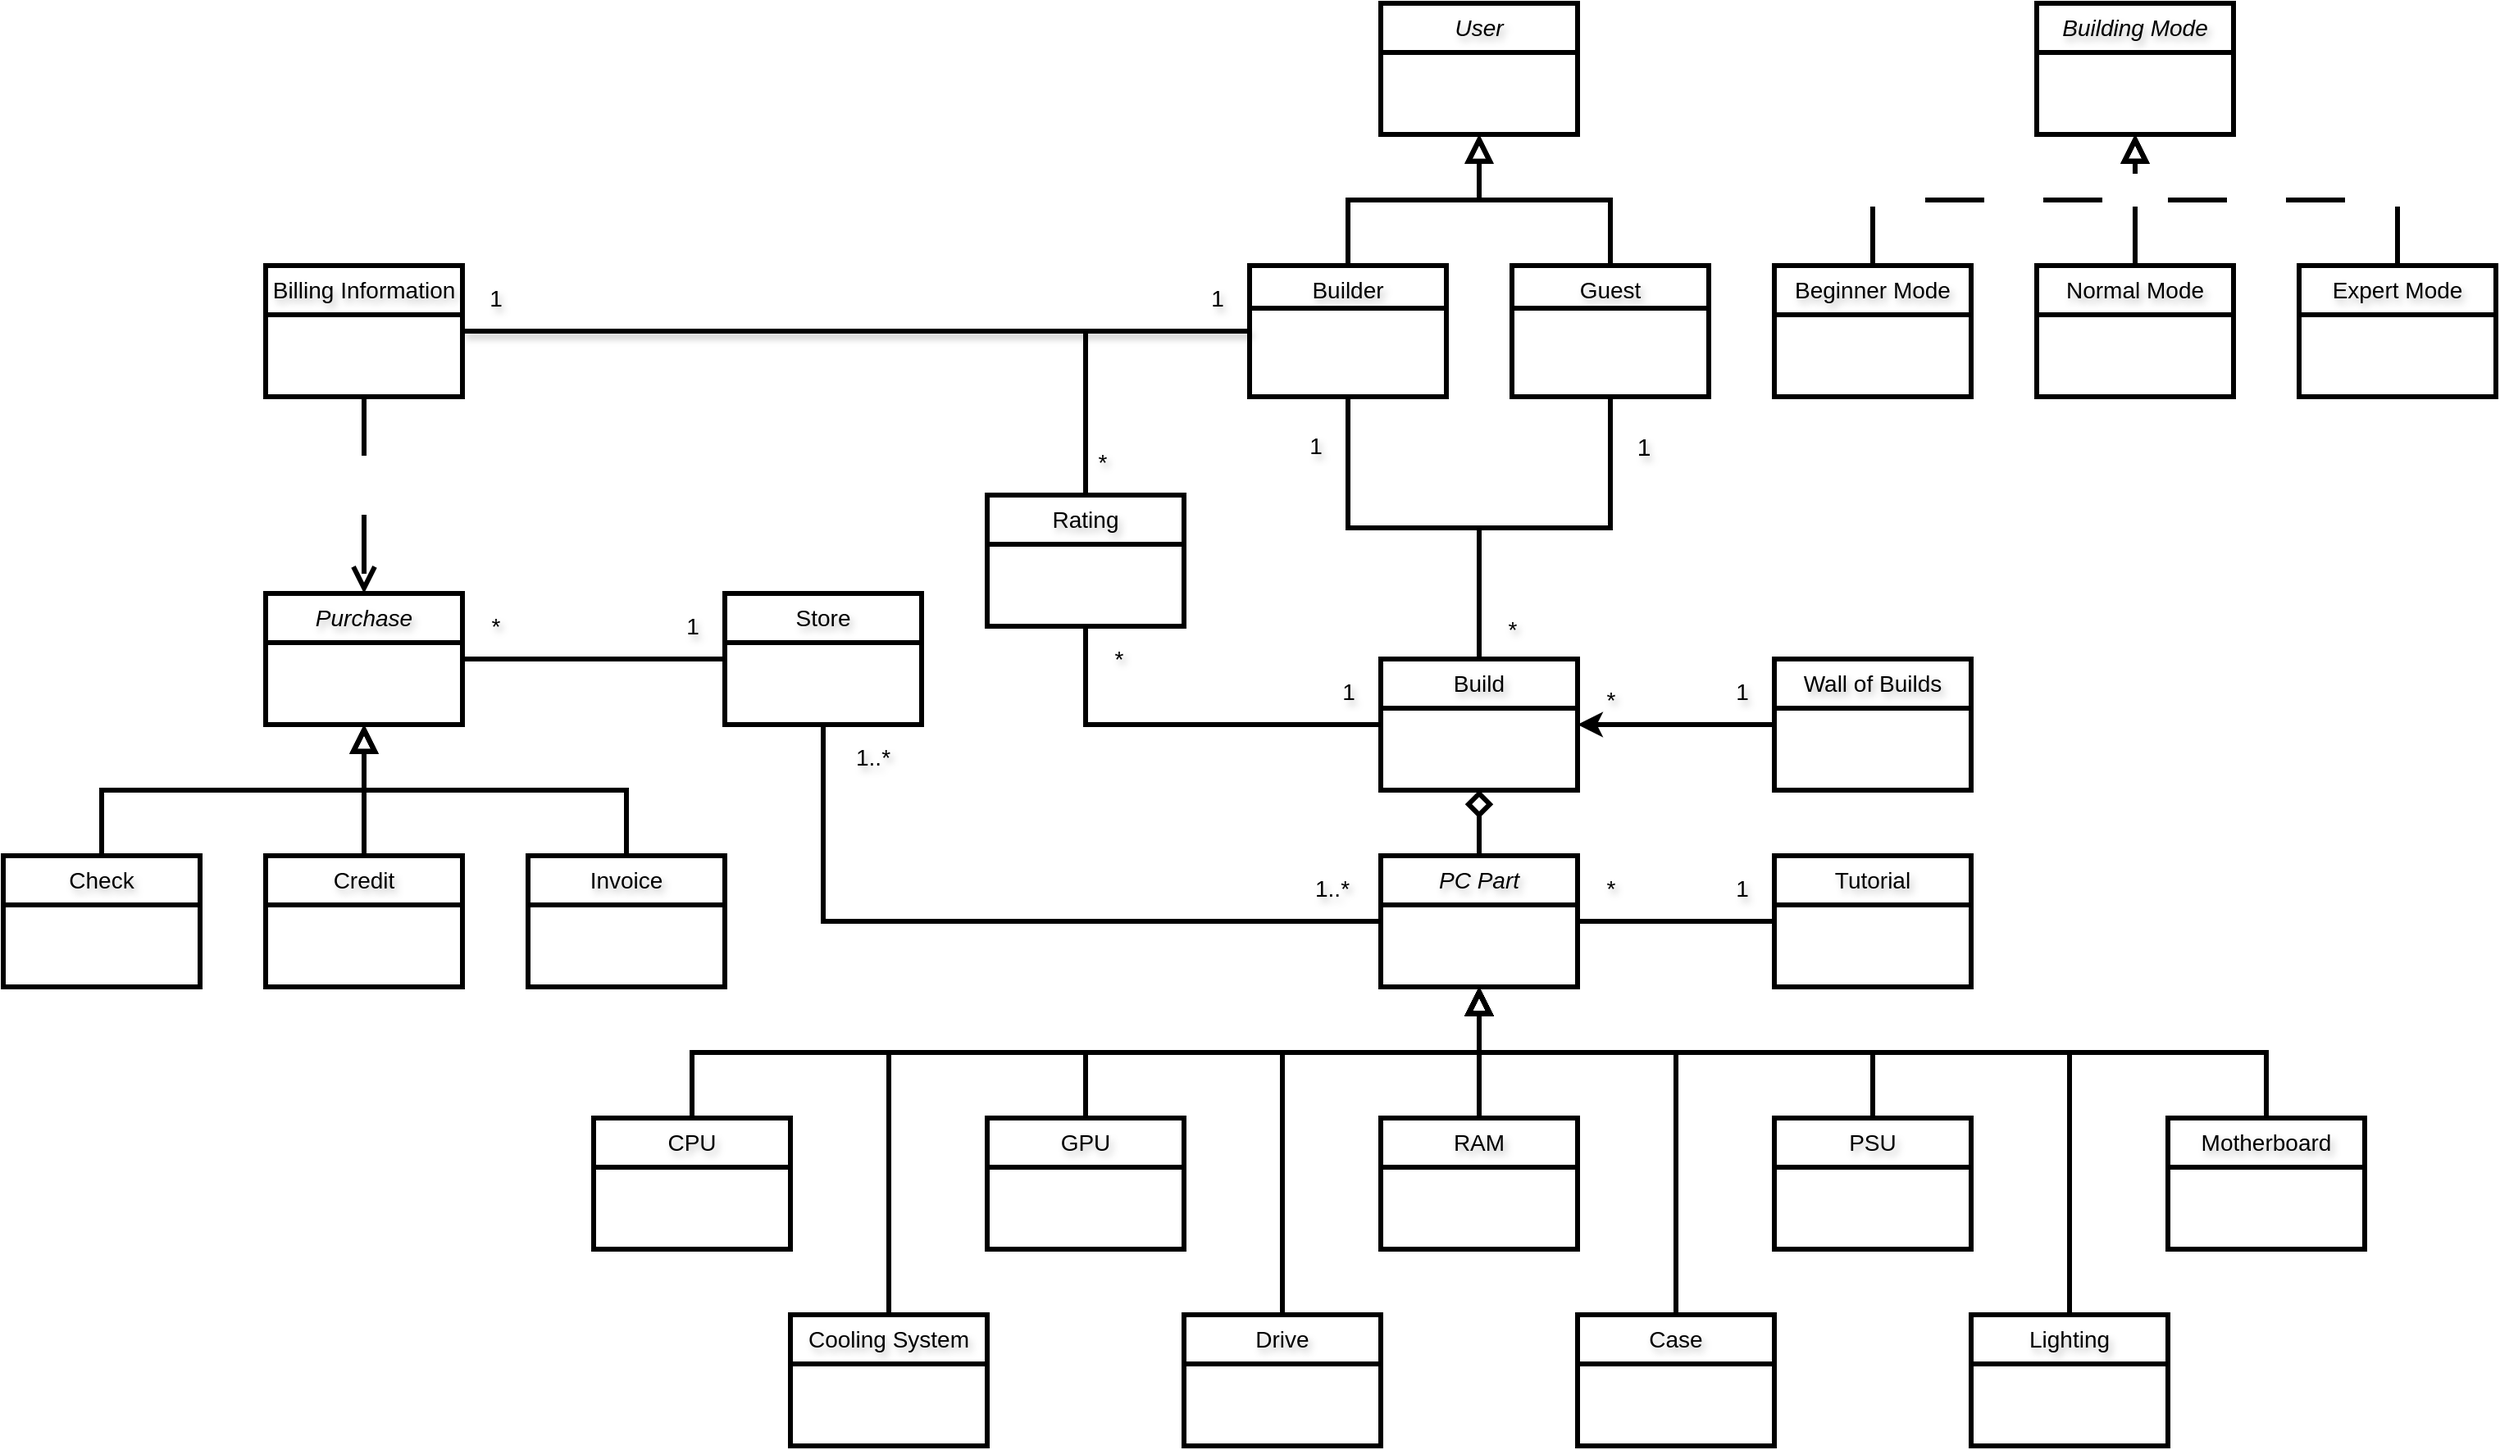 <mxfile version="24.1.0" type="device">
  <diagram id="C5RBs43oDa-KdzZeNtuy" name="Page-1">
    <mxGraphModel dx="2506" dy="999" grid="1" gridSize="10" guides="1" tooltips="1" connect="1" arrows="1" fold="1" page="1" pageScale="1" pageWidth="827" pageHeight="1169" math="0" shadow="0">
      <root>
        <mxCell id="WIyWlLk6GJQsqaUBKTNV-0" />
        <mxCell id="WIyWlLk6GJQsqaUBKTNV-1" parent="WIyWlLk6GJQsqaUBKTNV-0" />
        <mxCell id="Pxn0cdOW4ssLwR846cWk-48" style="edgeStyle=orthogonalEdgeStyle;rounded=0;orthogonalLoop=1;jettySize=auto;html=1;endSize=10;endArrow=block;endFill=0;entryX=0.5;entryY=1;entryDx=0;entryDy=0;exitX=0.5;exitY=0;exitDx=0;exitDy=0;textShadow=1;labelBorderColor=none;strokeColor=#000000;fontColor=#000000;labelBackgroundColor=none;strokeWidth=3;fontSize=14;" parent="WIyWlLk6GJQsqaUBKTNV-1" source="Pxn0cdOW4ssLwR846cWk-34" target="Pxn0cdOW4ssLwR846cWk-27" edge="1">
          <mxGeometry relative="1" as="geometry">
            <mxPoint x="519" y="880" as="sourcePoint" />
            <mxPoint x="519" y="800" as="targetPoint" />
            <Array as="points">
              <mxPoint x="380" y="800" />
              <mxPoint x="380" y="800" />
            </Array>
          </mxGeometry>
        </mxCell>
        <mxCell id="Pxn0cdOW4ssLwR846cWk-49" style="edgeStyle=orthogonalEdgeStyle;rounded=0;orthogonalLoop=1;jettySize=auto;html=1;endSize=10;endArrow=block;endFill=0;exitX=0.5;exitY=0;exitDx=0;exitDy=0;entryX=0.5;entryY=1;entryDx=0;entryDy=0;textShadow=1;labelBorderColor=none;strokeColor=#000000;fontColor=#000000;labelBackgroundColor=none;strokeWidth=3;fontSize=14;" parent="WIyWlLk6GJQsqaUBKTNV-1" source="Pxn0cdOW4ssLwR846cWk-39" target="Pxn0cdOW4ssLwR846cWk-27" edge="1">
          <mxGeometry relative="1" as="geometry">
            <mxPoint x="399.5" y="890" as="sourcePoint" />
            <mxPoint x="399.5" y="810" as="targetPoint" />
            <Array as="points">
              <mxPoint x="260" y="800" />
              <mxPoint x="380" y="800" />
            </Array>
          </mxGeometry>
        </mxCell>
        <mxCell id="Pxn0cdOW4ssLwR846cWk-53" style="edgeStyle=orthogonalEdgeStyle;rounded=0;orthogonalLoop=1;jettySize=auto;html=1;endSize=10;endArrow=block;endFill=0;exitX=0.5;exitY=0;exitDx=0;exitDy=0;entryX=0.5;entryY=1;entryDx=0;entryDy=0;textShadow=1;labelBorderColor=none;strokeColor=#000000;fontColor=#000000;labelBackgroundColor=none;strokeWidth=3;fontSize=14;" parent="WIyWlLk6GJQsqaUBKTNV-1" source="Pxn0cdOW4ssLwR846cWk-35" target="Pxn0cdOW4ssLwR846cWk-27" edge="1">
          <mxGeometry relative="1" as="geometry">
            <mxPoint x="519" y="910" as="sourcePoint" />
            <mxPoint x="519" y="830" as="targetPoint" />
            <Array as="points">
              <mxPoint x="500" y="800" />
              <mxPoint x="380" y="800" />
            </Array>
          </mxGeometry>
        </mxCell>
        <mxCell id="Pxn0cdOW4ssLwR846cWk-77" style="edgeStyle=orthogonalEdgeStyle;rounded=0;orthogonalLoop=1;jettySize=auto;html=1;entryX=0.5;entryY=1;entryDx=0;entryDy=0;endSize=10;endArrow=block;endFill=0;textShadow=1;labelBorderColor=none;strokeColor=#000000;fontColor=#000000;labelBackgroundColor=none;strokeWidth=3;fontSize=14;" parent="WIyWlLk6GJQsqaUBKTNV-1" source="Pxn0cdOW4ssLwR846cWk-76" target="Pxn0cdOW4ssLwR846cWk-27" edge="1">
          <mxGeometry relative="1" as="geometry">
            <Array as="points">
              <mxPoint x="-100" y="800" />
              <mxPoint x="380" y="800" />
            </Array>
          </mxGeometry>
        </mxCell>
        <mxCell id="Pxn0cdOW4ssLwR846cWk-43" style="edgeStyle=orthogonalEdgeStyle;rounded=0;orthogonalLoop=1;jettySize=auto;html=1;entryX=0.5;entryY=1;entryDx=0;entryDy=0;endSize=10;endArrow=block;endFill=0;exitX=0.5;exitY=0;exitDx=0;exitDy=0;textShadow=1;labelBorderColor=none;strokeColor=#000000;fontColor=#000000;labelBackgroundColor=none;strokeWidth=3;fontSize=14;" parent="WIyWlLk6GJQsqaUBKTNV-1" source="Pxn0cdOW4ssLwR846cWk-38" target="Pxn0cdOW4ssLwR846cWk-27" edge="1">
          <mxGeometry relative="1" as="geometry">
            <mxPoint x="260" y="870" as="sourcePoint" />
            <mxPoint x="500" y="790" as="targetPoint" />
            <Array as="points">
              <mxPoint x="20" y="800" />
              <mxPoint x="380" y="800" />
            </Array>
          </mxGeometry>
        </mxCell>
        <mxCell id="Pxn0cdOW4ssLwR846cWk-45" style="edgeStyle=orthogonalEdgeStyle;rounded=0;orthogonalLoop=1;jettySize=auto;html=1;entryX=0.5;entryY=1;entryDx=0;entryDy=0;endSize=10;endArrow=block;endFill=0;exitX=0.5;exitY=0;exitDx=0;exitDy=0;textShadow=1;labelBorderColor=none;strokeColor=#000000;fontColor=#000000;labelBackgroundColor=none;strokeWidth=3;fontSize=14;" parent="WIyWlLk6GJQsqaUBKTNV-1" source="Pxn0cdOW4ssLwR846cWk-33" target="Pxn0cdOW4ssLwR846cWk-27" edge="1">
          <mxGeometry relative="1" as="geometry">
            <mxPoint x="320" y="820" as="sourcePoint" />
            <mxPoint x="390" y="740" as="targetPoint" />
            <Array as="points">
              <mxPoint x="140" y="800" />
              <mxPoint x="380" y="800" />
            </Array>
          </mxGeometry>
        </mxCell>
        <mxCell id="Pxn0cdOW4ssLwR846cWk-54" style="edgeStyle=orthogonalEdgeStyle;rounded=0;orthogonalLoop=1;jettySize=auto;html=1;endSize=10;endArrow=block;endFill=0;entryX=0.5;entryY=1;entryDx=0;entryDy=0;textShadow=1;labelBorderColor=none;strokeColor=#000000;fontColor=#000000;labelBackgroundColor=none;strokeWidth=3;fontSize=14;" parent="WIyWlLk6GJQsqaUBKTNV-1" source="Pxn0cdOW4ssLwR846cWk-41" target="Pxn0cdOW4ssLwR846cWk-27" edge="1">
          <mxGeometry relative="1" as="geometry">
            <mxPoint x="740" y="1070" as="sourcePoint" />
            <mxPoint x="380" y="800" as="targetPoint" />
            <Array as="points">
              <mxPoint x="740" y="800" />
              <mxPoint x="380" y="800" />
            </Array>
          </mxGeometry>
        </mxCell>
        <mxCell id="Pxn0cdOW4ssLwR846cWk-46" style="edgeStyle=orthogonalEdgeStyle;rounded=0;orthogonalLoop=1;jettySize=auto;html=1;endSize=10;endArrow=block;endFill=0;entryX=0.5;entryY=1;entryDx=0;entryDy=0;exitX=0.5;exitY=0;exitDx=0;exitDy=0;textShadow=1;labelBorderColor=none;strokeColor=#000000;fontColor=#000000;labelBackgroundColor=none;strokeWidth=3;fontSize=14;" parent="WIyWlLk6GJQsqaUBKTNV-1" source="Pxn0cdOW4ssLwR846cWk-36" target="Pxn0cdOW4ssLwR846cWk-27" edge="1">
          <mxGeometry relative="1" as="geometry">
            <mxPoint x="585" y="850" as="sourcePoint" />
            <mxPoint x="535" y="770" as="targetPoint" />
            <Array as="points">
              <mxPoint x="620" y="800" />
              <mxPoint x="380" y="800" />
            </Array>
          </mxGeometry>
        </mxCell>
        <mxCell id="Pxn0cdOW4ssLwR846cWk-47" style="edgeStyle=orthogonalEdgeStyle;rounded=0;orthogonalLoop=1;jettySize=auto;html=1;endSize=10;endArrow=block;endFill=0;exitX=0.5;exitY=0;exitDx=0;exitDy=0;entryX=0.5;entryY=1;entryDx=0;entryDy=0;textShadow=1;labelBorderColor=none;strokeColor=#000000;fontColor=#000000;labelBackgroundColor=none;strokeWidth=3;fontSize=14;" parent="WIyWlLk6GJQsqaUBKTNV-1" source="Pxn0cdOW4ssLwR846cWk-37" target="Pxn0cdOW4ssLwR846cWk-27" edge="1">
          <mxGeometry relative="1" as="geometry">
            <mxPoint x="770" y="850" as="sourcePoint" />
            <mxPoint x="660" y="760" as="targetPoint" />
            <Array as="points">
              <mxPoint x="860" y="800" />
              <mxPoint x="380" y="800" />
            </Array>
          </mxGeometry>
        </mxCell>
        <mxCell id="zkfFHV4jXpPFQw0GAbJ--0" value="User" style="swimlane;fontStyle=2;align=center;verticalAlign=top;childLayout=stackLayout;horizontal=1;startSize=30;horizontalStack=0;resizeParent=1;resizeLast=0;collapsible=1;marginBottom=0;rounded=0;shadow=0;strokeWidth=3;textShadow=1;labelBorderColor=none;strokeColor=#000000;fontColor=#000000;labelBackgroundColor=none;fillColor=none;fontSize=14;" parent="WIyWlLk6GJQsqaUBKTNV-1" vertex="1">
          <mxGeometry x="320" y="160" width="120" height="80" as="geometry">
            <mxRectangle x="230" y="140" width="160" height="26" as="alternateBounds" />
          </mxGeometry>
        </mxCell>
        <mxCell id="Pxn0cdOW4ssLwR846cWk-79" style="edgeStyle=orthogonalEdgeStyle;rounded=0;orthogonalLoop=1;jettySize=auto;html=1;entryX=0.5;entryY=0;entryDx=0;entryDy=0;endArrow=none;endFill=0;textShadow=1;labelBorderColor=none;strokeColor=#000000;fontColor=#000000;labelBackgroundColor=none;strokeWidth=3;fontSize=14;" parent="WIyWlLk6GJQsqaUBKTNV-1" source="zkfFHV4jXpPFQw0GAbJ--6" target="Pxn0cdOW4ssLwR846cWk-26" edge="1">
          <mxGeometry relative="1" as="geometry">
            <Array as="points">
              <mxPoint x="300" y="480" />
              <mxPoint x="380" y="480" />
            </Array>
          </mxGeometry>
        </mxCell>
        <mxCell id="Pxn0cdOW4ssLwR846cWk-86" value="1" style="edgeLabel;html=1;align=center;verticalAlign=middle;resizable=0;points=[];fontSize=14;labelBackgroundColor=none;textShadow=1;labelBorderColor=none;fontColor=#000000;" parent="Pxn0cdOW4ssLwR846cWk-79" vertex="1" connectable="0">
          <mxGeometry x="-0.842" y="-2" relative="1" as="geometry">
            <mxPoint x="-18" y="11" as="offset" />
          </mxGeometry>
        </mxCell>
        <mxCell id="Pxn0cdOW4ssLwR846cWk-80" style="edgeStyle=orthogonalEdgeStyle;rounded=0;orthogonalLoop=1;jettySize=auto;html=1;entryX=0.5;entryY=0;entryDx=0;entryDy=0;endArrow=none;endFill=0;textShadow=1;labelBorderColor=none;strokeColor=#000000;fontColor=#000000;labelBackgroundColor=none;strokeWidth=3;fontSize=14;" parent="WIyWlLk6GJQsqaUBKTNV-1" source="zkfFHV4jXpPFQw0GAbJ--6" target="Pxn0cdOW4ssLwR846cWk-70" edge="1">
          <mxGeometry relative="1" as="geometry">
            <Array as="points">
              <mxPoint x="140" y="360" />
            </Array>
          </mxGeometry>
        </mxCell>
        <mxCell id="zkfFHV4jXpPFQw0GAbJ--6" value="Builder" style="swimlane;fontStyle=0;align=center;verticalAlign=top;childLayout=stackLayout;horizontal=1;startSize=26;horizontalStack=0;resizeParent=1;resizeLast=0;collapsible=1;marginBottom=0;rounded=0;shadow=0;strokeWidth=3;textShadow=1;labelBorderColor=none;strokeColor=#000000;fontColor=#000000;labelBackgroundColor=none;fillColor=none;fontSize=14;" parent="WIyWlLk6GJQsqaUBKTNV-1" vertex="1">
          <mxGeometry x="240" y="320" width="120" height="80" as="geometry">
            <mxRectangle x="130" y="380" width="160" height="26" as="alternateBounds" />
          </mxGeometry>
        </mxCell>
        <mxCell id="zkfFHV4jXpPFQw0GAbJ--12" value="" style="endArrow=block;endSize=10;endFill=0;shadow=0;strokeWidth=3;rounded=0;curved=0;edgeStyle=elbowEdgeStyle;elbow=vertical;textShadow=1;labelBorderColor=none;strokeColor=#000000;fontColor=#000000;labelBackgroundColor=none;fontSize=14;" parent="WIyWlLk6GJQsqaUBKTNV-1" source="zkfFHV4jXpPFQw0GAbJ--6" target="zkfFHV4jXpPFQw0GAbJ--0" edge="1">
          <mxGeometry width="160" relative="1" as="geometry">
            <mxPoint x="320" y="193" as="sourcePoint" />
            <mxPoint x="320" y="193" as="targetPoint" />
          </mxGeometry>
        </mxCell>
        <mxCell id="Pxn0cdOW4ssLwR846cWk-74" style="edgeStyle=orthogonalEdgeStyle;rounded=0;orthogonalLoop=1;jettySize=auto;html=1;entryX=0.5;entryY=0;entryDx=0;entryDy=0;endArrow=none;endFill=0;textShadow=1;labelBorderColor=none;strokeColor=#000000;fontColor=#000000;labelBackgroundColor=none;strokeWidth=3;fontSize=14;" parent="WIyWlLk6GJQsqaUBKTNV-1" source="zkfFHV4jXpPFQw0GAbJ--13" target="Pxn0cdOW4ssLwR846cWk-26" edge="1">
          <mxGeometry relative="1" as="geometry">
            <Array as="points">
              <mxPoint x="460" y="480" />
              <mxPoint x="380" y="480" />
            </Array>
          </mxGeometry>
        </mxCell>
        <mxCell id="Pxn0cdOW4ssLwR846cWk-88" value="*" style="edgeLabel;html=1;align=center;verticalAlign=middle;resizable=0;points=[];fontSize=14;labelBackgroundColor=none;textShadow=1;labelBorderColor=none;fontColor=#000000;" parent="Pxn0cdOW4ssLwR846cWk-74" vertex="1" connectable="0">
          <mxGeometry x="0.849" relative="1" as="geometry">
            <mxPoint x="20" as="offset" />
          </mxGeometry>
        </mxCell>
        <mxCell id="zkfFHV4jXpPFQw0GAbJ--13" value="Guest" style="swimlane;fontStyle=0;align=center;verticalAlign=top;childLayout=stackLayout;horizontal=1;startSize=26;horizontalStack=0;resizeParent=1;resizeLast=0;collapsible=1;marginBottom=0;rounded=0;shadow=0;strokeWidth=3;textShadow=1;labelBorderColor=none;strokeColor=#000000;fontColor=#000000;labelBackgroundColor=none;fillColor=none;fontSize=14;" parent="WIyWlLk6GJQsqaUBKTNV-1" vertex="1">
          <mxGeometry x="400" y="320" width="120" height="80" as="geometry">
            <mxRectangle x="340" y="380" width="170" height="26" as="alternateBounds" />
          </mxGeometry>
        </mxCell>
        <mxCell id="zkfFHV4jXpPFQw0GAbJ--16" value="" style="endArrow=block;endSize=10;endFill=0;shadow=0;strokeWidth=3;rounded=0;curved=0;edgeStyle=elbowEdgeStyle;elbow=vertical;textShadow=1;labelBorderColor=none;strokeColor=#000000;fontColor=#000000;labelBackgroundColor=none;fontSize=14;" parent="WIyWlLk6GJQsqaUBKTNV-1" source="zkfFHV4jXpPFQw0GAbJ--13" target="zkfFHV4jXpPFQw0GAbJ--0" edge="1">
          <mxGeometry width="160" relative="1" as="geometry">
            <mxPoint x="330" y="363" as="sourcePoint" />
            <mxPoint x="430" y="261" as="targetPoint" />
          </mxGeometry>
        </mxCell>
        <mxCell id="Pxn0cdOW4ssLwR846cWk-10" style="edgeStyle=orthogonalEdgeStyle;rounded=0;orthogonalLoop=1;jettySize=auto;html=1;entryX=0;entryY=0.5;entryDx=0;entryDy=0;endArrow=none;endFill=0;shadow=1;textShadow=1;labelBorderColor=none;strokeColor=#000000;fontColor=#000000;labelBackgroundColor=none;strokeWidth=3;fontSize=14;" parent="WIyWlLk6GJQsqaUBKTNV-1" source="Pxn0cdOW4ssLwR846cWk-3" target="zkfFHV4jXpPFQw0GAbJ--6" edge="1">
          <mxGeometry relative="1" as="geometry">
            <Array as="points">
              <mxPoint x="100" y="360" />
              <mxPoint x="100" y="360" />
            </Array>
          </mxGeometry>
        </mxCell>
        <mxCell id="Pxn0cdOW4ssLwR846cWk-110" style="edgeStyle=orthogonalEdgeStyle;rounded=0;orthogonalLoop=1;jettySize=auto;html=1;entryX=0.5;entryY=0;entryDx=0;entryDy=0;dashed=1;dashPattern=12 12;endArrow=open;endFill=0;endSize=10;textShadow=1;labelBorderColor=none;strokeColor=#000000;fontColor=#000000;labelBackgroundColor=none;strokeWidth=3;fontSize=14;" parent="WIyWlLk6GJQsqaUBKTNV-1" source="Pxn0cdOW4ssLwR846cWk-3" target="Pxn0cdOW4ssLwR846cWk-11" edge="1">
          <mxGeometry relative="1" as="geometry">
            <Array as="points">
              <mxPoint x="-300" y="420" />
              <mxPoint x="-300" y="420" />
            </Array>
          </mxGeometry>
        </mxCell>
        <mxCell id="Pxn0cdOW4ssLwR846cWk-3" value="Billing Information" style="swimlane;fontStyle=0;childLayout=stackLayout;horizontal=1;startSize=30;horizontalStack=0;resizeParent=1;resizeParentMax=0;resizeLast=0;collapsible=1;marginBottom=0;whiteSpace=wrap;html=1;textShadow=1;labelBorderColor=none;strokeColor=#000000;fontColor=#000000;labelBackgroundColor=none;fillColor=none;fontSize=14;strokeWidth=3;" parent="WIyWlLk6GJQsqaUBKTNV-1" vertex="1">
          <mxGeometry x="-360" y="320" width="120" height="80" as="geometry" />
        </mxCell>
        <mxCell id="Pxn0cdOW4ssLwR846cWk-85" style="edgeStyle=orthogonalEdgeStyle;rounded=0;orthogonalLoop=1;jettySize=auto;html=1;entryX=0;entryY=0.5;entryDx=0;entryDy=0;endArrow=none;endFill=0;textShadow=1;labelBorderColor=none;strokeColor=#000000;fontColor=#000000;labelBackgroundColor=none;strokeWidth=3;fontSize=14;" parent="WIyWlLk6GJQsqaUBKTNV-1" source="Pxn0cdOW4ssLwR846cWk-11" target="Pxn0cdOW4ssLwR846cWk-29" edge="1">
          <mxGeometry relative="1" as="geometry">
            <mxPoint x="-100" y="560" as="targetPoint" />
          </mxGeometry>
        </mxCell>
        <mxCell id="Pxn0cdOW4ssLwR846cWk-11" value="&lt;i style=&quot;font-size: 14px;&quot;&gt;Purchase&lt;/i&gt;" style="swimlane;fontStyle=0;childLayout=stackLayout;horizontal=1;startSize=30;horizontalStack=0;resizeParent=1;resizeParentMax=0;resizeLast=0;collapsible=1;marginBottom=0;whiteSpace=wrap;html=1;textShadow=1;labelBorderColor=none;strokeColor=#000000;fontColor=#000000;labelBackgroundColor=none;fillColor=none;fontSize=14;strokeWidth=3;" parent="WIyWlLk6GJQsqaUBKTNV-1" vertex="1">
          <mxGeometry x="-360" y="520" width="120" height="80" as="geometry" />
        </mxCell>
        <mxCell id="Pxn0cdOW4ssLwR846cWk-16" style="edgeStyle=elbowEdgeStyle;rounded=0;orthogonalLoop=1;jettySize=auto;html=1;entryX=0.5;entryY=1;entryDx=0;entryDy=0;endArrow=block;endFill=0;elbow=vertical;endSize=10;textShadow=1;labelBorderColor=none;strokeColor=#000000;fontColor=#000000;labelBackgroundColor=none;strokeWidth=3;fontSize=14;" parent="WIyWlLk6GJQsqaUBKTNV-1" source="Pxn0cdOW4ssLwR846cWk-12" target="Pxn0cdOW4ssLwR846cWk-11" edge="1">
          <mxGeometry relative="1" as="geometry" />
        </mxCell>
        <mxCell id="Pxn0cdOW4ssLwR846cWk-12" value="Check" style="swimlane;fontStyle=0;childLayout=stackLayout;horizontal=1;startSize=30;horizontalStack=0;resizeParent=1;resizeParentMax=0;resizeLast=0;collapsible=1;marginBottom=0;whiteSpace=wrap;html=1;textShadow=1;labelBorderColor=none;strokeColor=#000000;fontColor=#000000;labelBackgroundColor=none;fillColor=none;fontSize=14;strokeWidth=3;" parent="WIyWlLk6GJQsqaUBKTNV-1" vertex="1">
          <mxGeometry x="-520" y="680" width="120" height="80" as="geometry" />
        </mxCell>
        <mxCell id="Pxn0cdOW4ssLwR846cWk-13" value="Credit" style="swimlane;fontStyle=0;childLayout=stackLayout;horizontal=1;startSize=30;horizontalStack=0;resizeParent=1;resizeParentMax=0;resizeLast=0;collapsible=1;marginBottom=0;whiteSpace=wrap;html=1;textShadow=1;labelBorderColor=none;strokeColor=#000000;fontColor=#000000;labelBackgroundColor=none;fillColor=none;fontSize=14;strokeWidth=3;" parent="WIyWlLk6GJQsqaUBKTNV-1" vertex="1">
          <mxGeometry x="-360" y="680" width="120" height="80" as="geometry" />
        </mxCell>
        <mxCell id="Pxn0cdOW4ssLwR846cWk-14" value="&lt;div style=&quot;font-size: 14px;&quot;&gt;Invoice&lt;/div&gt;" style="swimlane;fontStyle=0;childLayout=stackLayout;horizontal=1;startSize=30;horizontalStack=0;resizeParent=1;resizeParentMax=0;resizeLast=0;collapsible=1;marginBottom=0;whiteSpace=wrap;html=1;textShadow=1;labelBorderColor=none;strokeColor=#000000;fontColor=#000000;labelBackgroundColor=none;fillColor=none;fontSize=14;strokeWidth=3;" parent="WIyWlLk6GJQsqaUBKTNV-1" vertex="1">
          <mxGeometry x="-200" y="680" width="120" height="80" as="geometry" />
        </mxCell>
        <mxCell id="Pxn0cdOW4ssLwR846cWk-17" style="edgeStyle=elbowEdgeStyle;rounded=0;orthogonalLoop=1;jettySize=auto;html=1;endArrow=block;endFill=0;exitX=0.5;exitY=0;exitDx=0;exitDy=0;entryX=0.5;entryY=1;entryDx=0;entryDy=0;elbow=vertical;endSize=10;textShadow=1;labelBorderColor=none;strokeColor=#000000;fontColor=#000000;labelBackgroundColor=none;strokeWidth=3;fontSize=14;" parent="WIyWlLk6GJQsqaUBKTNV-1" source="Pxn0cdOW4ssLwR846cWk-14" target="Pxn0cdOW4ssLwR846cWk-11" edge="1">
          <mxGeometry relative="1" as="geometry">
            <mxPoint x="154" y="570" as="sourcePoint" />
            <mxPoint x="-40" y="520" as="targetPoint" />
          </mxGeometry>
        </mxCell>
        <mxCell id="Pxn0cdOW4ssLwR846cWk-18" style="edgeStyle=elbowEdgeStyle;rounded=0;orthogonalLoop=1;jettySize=auto;html=1;endArrow=block;endFill=0;exitX=0.5;exitY=0;exitDx=0;exitDy=0;entryX=0.5;entryY=1;entryDx=0;entryDy=0;elbow=vertical;endSize=10;textShadow=1;labelBorderColor=none;strokeColor=#000000;fontColor=#000000;labelBackgroundColor=none;strokeWidth=3;fontSize=14;" parent="WIyWlLk6GJQsqaUBKTNV-1" source="Pxn0cdOW4ssLwR846cWk-13" target="Pxn0cdOW4ssLwR846cWk-11" edge="1">
          <mxGeometry relative="1" as="geometry">
            <mxPoint x="-40" y="590" as="sourcePoint" />
            <mxPoint x="-40.5" y="520" as="targetPoint" />
          </mxGeometry>
        </mxCell>
        <mxCell id="Pxn0cdOW4ssLwR846cWk-26" value="Build" style="swimlane;fontStyle=0;childLayout=stackLayout;horizontal=1;startSize=30;horizontalStack=0;resizeParent=1;resizeParentMax=0;resizeLast=0;collapsible=1;marginBottom=0;whiteSpace=wrap;html=1;textShadow=1;labelBorderColor=none;strokeColor=#000000;fontColor=#000000;labelBackgroundColor=none;fillColor=none;fontSize=14;strokeWidth=3;" parent="WIyWlLk6GJQsqaUBKTNV-1" vertex="1">
          <mxGeometry x="320" y="560" width="120" height="80" as="geometry" />
        </mxCell>
        <mxCell id="Pxn0cdOW4ssLwR846cWk-28" style="edgeStyle=orthogonalEdgeStyle;rounded=0;orthogonalLoop=1;jettySize=auto;html=1;entryX=0.5;entryY=1;entryDx=0;entryDy=0;endArrow=diamond;endFill=0;strokeWidth=3;endSize=10;textShadow=1;labelBorderColor=none;strokeColor=#000000;fontColor=#000000;labelBackgroundColor=none;fontSize=14;" parent="WIyWlLk6GJQsqaUBKTNV-1" source="Pxn0cdOW4ssLwR846cWk-27" target="Pxn0cdOW4ssLwR846cWk-26" edge="1">
          <mxGeometry relative="1" as="geometry" />
        </mxCell>
        <mxCell id="Pxn0cdOW4ssLwR846cWk-27" value="&lt;i style=&quot;font-size: 14px;&quot;&gt;PC Part&lt;/i&gt;" style="swimlane;fontStyle=0;childLayout=stackLayout;horizontal=1;startSize=30;horizontalStack=0;resizeParent=1;resizeParentMax=0;resizeLast=0;collapsible=1;marginBottom=0;whiteSpace=wrap;html=1;textShadow=1;labelBorderColor=none;strokeColor=#000000;fontColor=#000000;labelBackgroundColor=none;fillColor=none;fontSize=14;strokeWidth=3;" parent="WIyWlLk6GJQsqaUBKTNV-1" vertex="1">
          <mxGeometry x="320" y="680" width="120" height="80" as="geometry" />
        </mxCell>
        <mxCell id="Pxn0cdOW4ssLwR846cWk-84" style="edgeStyle=orthogonalEdgeStyle;rounded=0;orthogonalLoop=1;jettySize=auto;html=1;entryX=0;entryY=0.5;entryDx=0;entryDy=0;endArrow=none;endFill=0;textShadow=1;labelBorderColor=none;strokeColor=#000000;fontColor=#000000;labelBackgroundColor=none;strokeWidth=3;fontSize=14;" parent="WIyWlLk6GJQsqaUBKTNV-1" source="Pxn0cdOW4ssLwR846cWk-29" target="Pxn0cdOW4ssLwR846cWk-27" edge="1">
          <mxGeometry relative="1" as="geometry">
            <Array as="points">
              <mxPoint x="-20" y="720" />
            </Array>
          </mxGeometry>
        </mxCell>
        <mxCell id="Pxn0cdOW4ssLwR846cWk-29" value="Store" style="swimlane;fontStyle=0;childLayout=stackLayout;horizontal=1;startSize=30;horizontalStack=0;resizeParent=1;resizeParentMax=0;resizeLast=0;collapsible=1;marginBottom=0;whiteSpace=wrap;html=1;textShadow=1;labelBorderColor=none;strokeColor=#000000;fontColor=#000000;labelBackgroundColor=none;fillColor=none;fontSize=14;strokeWidth=3;" parent="WIyWlLk6GJQsqaUBKTNV-1" vertex="1">
          <mxGeometry x="-80" y="520" width="120" height="80" as="geometry" />
        </mxCell>
        <mxCell id="Pxn0cdOW4ssLwR846cWk-33" value="GPU" style="swimlane;fontStyle=0;childLayout=stackLayout;horizontal=1;startSize=30;horizontalStack=0;resizeParent=1;resizeParentMax=0;resizeLast=0;collapsible=1;marginBottom=0;whiteSpace=wrap;html=1;textShadow=1;labelBorderColor=none;strokeColor=#000000;fontColor=#000000;labelBackgroundColor=none;fillColor=none;fontSize=14;strokeWidth=3;" parent="WIyWlLk6GJQsqaUBKTNV-1" vertex="1">
          <mxGeometry x="80" y="840" width="120" height="80" as="geometry" />
        </mxCell>
        <mxCell id="Pxn0cdOW4ssLwR846cWk-34" value="RAM" style="swimlane;fontStyle=0;childLayout=stackLayout;horizontal=1;startSize=30;horizontalStack=0;resizeParent=1;resizeParentMax=0;resizeLast=0;collapsible=1;marginBottom=0;whiteSpace=wrap;html=1;textShadow=1;labelBorderColor=none;strokeColor=#000000;fontColor=#000000;labelBackgroundColor=none;fillColor=none;fontSize=14;strokeWidth=3;" parent="WIyWlLk6GJQsqaUBKTNV-1" vertex="1">
          <mxGeometry x="320" y="840" width="120" height="80" as="geometry" />
        </mxCell>
        <mxCell id="Pxn0cdOW4ssLwR846cWk-35" value="Case" style="swimlane;fontStyle=0;childLayout=stackLayout;horizontal=1;startSize=30;horizontalStack=0;resizeParent=1;resizeParentMax=0;resizeLast=0;collapsible=1;marginBottom=0;whiteSpace=wrap;html=1;textShadow=1;labelBorderColor=none;strokeColor=#000000;fontColor=#000000;labelBackgroundColor=none;fillColor=none;fontSize=14;strokeWidth=3;" parent="WIyWlLk6GJQsqaUBKTNV-1" vertex="1">
          <mxGeometry x="440" y="960" width="120" height="80" as="geometry" />
        </mxCell>
        <mxCell id="Pxn0cdOW4ssLwR846cWk-36" value="PSU" style="swimlane;fontStyle=0;childLayout=stackLayout;horizontal=1;startSize=30;horizontalStack=0;resizeParent=1;resizeParentMax=0;resizeLast=0;collapsible=1;marginBottom=0;whiteSpace=wrap;html=1;textShadow=1;labelBorderColor=none;strokeColor=#000000;fontColor=#000000;labelBackgroundColor=none;fillColor=none;fontSize=14;strokeWidth=3;" parent="WIyWlLk6GJQsqaUBKTNV-1" vertex="1">
          <mxGeometry x="560" y="840" width="120" height="80" as="geometry" />
        </mxCell>
        <mxCell id="Pxn0cdOW4ssLwR846cWk-37" value="Motherboard" style="swimlane;fontStyle=0;childLayout=stackLayout;horizontal=1;startSize=30;horizontalStack=0;resizeParent=1;resizeParentMax=0;resizeLast=0;collapsible=1;marginBottom=0;whiteSpace=wrap;html=1;textShadow=1;labelBorderColor=none;strokeColor=#000000;fontColor=#000000;labelBackgroundColor=none;fillColor=none;fontSize=14;strokeWidth=3;" parent="WIyWlLk6GJQsqaUBKTNV-1" vertex="1">
          <mxGeometry x="800" y="840" width="120" height="80" as="geometry" />
        </mxCell>
        <mxCell id="Pxn0cdOW4ssLwR846cWk-38" value="Cooling System" style="swimlane;fontStyle=0;childLayout=stackLayout;horizontal=1;startSize=30;horizontalStack=0;resizeParent=1;resizeParentMax=0;resizeLast=0;collapsible=1;marginBottom=0;whiteSpace=wrap;html=1;textShadow=1;labelBorderColor=none;strokeColor=#000000;fontColor=#000000;labelBackgroundColor=none;fillColor=none;fontSize=14;strokeWidth=3;" parent="WIyWlLk6GJQsqaUBKTNV-1" vertex="1">
          <mxGeometry x="-40" y="960" width="120" height="80" as="geometry" />
        </mxCell>
        <mxCell id="Pxn0cdOW4ssLwR846cWk-39" value="Drive" style="swimlane;fontStyle=0;childLayout=stackLayout;horizontal=1;startSize=30;horizontalStack=0;resizeParent=1;resizeParentMax=0;resizeLast=0;collapsible=1;marginBottom=0;whiteSpace=wrap;html=1;textShadow=1;labelBorderColor=none;strokeColor=#000000;fontColor=#000000;labelBackgroundColor=none;fillColor=none;fontSize=14;strokeWidth=3;" parent="WIyWlLk6GJQsqaUBKTNV-1" vertex="1">
          <mxGeometry x="200" y="960" width="120" height="80" as="geometry" />
        </mxCell>
        <mxCell id="Pxn0cdOW4ssLwR846cWk-41" value="Lighting" style="swimlane;fontStyle=0;childLayout=stackLayout;horizontal=1;startSize=30;horizontalStack=0;resizeParent=1;resizeParentMax=0;resizeLast=0;collapsible=1;marginBottom=0;whiteSpace=wrap;html=1;textShadow=1;labelBorderColor=none;strokeColor=#000000;fontColor=#000000;labelBackgroundColor=none;fillColor=none;fontSize=14;strokeWidth=3;" parent="WIyWlLk6GJQsqaUBKTNV-1" vertex="1">
          <mxGeometry x="680" y="960" width="120" height="80" as="geometry" />
        </mxCell>
        <mxCell id="Pxn0cdOW4ssLwR846cWk-78" style="edgeStyle=orthogonalEdgeStyle;rounded=0;orthogonalLoop=1;jettySize=auto;html=1;entryX=1;entryY=0.5;entryDx=0;entryDy=0;endArrow=classic;endFill=1;textShadow=1;labelBorderColor=none;strokeColor=#000000;fontColor=#000000;labelBackgroundColor=none;strokeWidth=3;fontSize=14;" parent="WIyWlLk6GJQsqaUBKTNV-1" source="Pxn0cdOW4ssLwR846cWk-58" target="Pxn0cdOW4ssLwR846cWk-26" edge="1">
          <mxGeometry relative="1" as="geometry" />
        </mxCell>
        <mxCell id="Pxn0cdOW4ssLwR846cWk-58" value="Wall of Builds" style="swimlane;fontStyle=0;childLayout=stackLayout;horizontal=1;startSize=30;horizontalStack=0;resizeParent=1;resizeParentMax=0;resizeLast=0;collapsible=1;marginBottom=0;whiteSpace=wrap;html=1;textShadow=1;labelBorderColor=none;strokeColor=#000000;fontColor=#000000;labelBackgroundColor=none;fillColor=none;fontSize=14;strokeWidth=3;" parent="WIyWlLk6GJQsqaUBKTNV-1" vertex="1">
          <mxGeometry x="560" y="560" width="120" height="80" as="geometry" />
        </mxCell>
        <mxCell id="Pxn0cdOW4ssLwR846cWk-83" style="edgeStyle=orthogonalEdgeStyle;rounded=0;orthogonalLoop=1;jettySize=auto;html=1;entryX=1;entryY=0.5;entryDx=0;entryDy=0;endArrow=none;endFill=0;textShadow=1;labelBorderColor=none;strokeColor=#000000;fontColor=#000000;labelBackgroundColor=none;strokeWidth=3;fontSize=14;" parent="WIyWlLk6GJQsqaUBKTNV-1" source="Pxn0cdOW4ssLwR846cWk-61" target="Pxn0cdOW4ssLwR846cWk-27" edge="1">
          <mxGeometry relative="1" as="geometry" />
        </mxCell>
        <mxCell id="Pxn0cdOW4ssLwR846cWk-61" value="Tutorial" style="swimlane;fontStyle=0;childLayout=stackLayout;horizontal=1;startSize=30;horizontalStack=0;resizeParent=1;resizeParentMax=0;resizeLast=0;collapsible=1;marginBottom=0;whiteSpace=wrap;html=1;textShadow=1;labelBorderColor=none;strokeColor=#000000;fontColor=#000000;labelBackgroundColor=none;fillColor=none;fontSize=14;strokeWidth=3;" parent="WIyWlLk6GJQsqaUBKTNV-1" vertex="1">
          <mxGeometry x="560" y="680" width="120" height="80" as="geometry">
            <mxRectangle x="560" y="680" width="80" height="30" as="alternateBounds" />
          </mxGeometry>
        </mxCell>
        <mxCell id="Pxn0cdOW4ssLwR846cWk-62" value="&lt;i style=&quot;font-size: 14px;&quot;&gt;Building Mode&lt;/i&gt;" style="swimlane;fontStyle=0;childLayout=stackLayout;horizontal=1;startSize=30;horizontalStack=0;resizeParent=1;resizeParentMax=0;resizeLast=0;collapsible=1;marginBottom=0;whiteSpace=wrap;html=1;textShadow=1;labelBorderColor=none;strokeColor=#000000;fontColor=#000000;labelBackgroundColor=none;fillColor=none;fontSize=14;strokeWidth=3;" parent="WIyWlLk6GJQsqaUBKTNV-1" vertex="1">
          <mxGeometry x="720" y="160" width="120" height="80" as="geometry" />
        </mxCell>
        <mxCell id="Pxn0cdOW4ssLwR846cWk-66" style="edgeStyle=orthogonalEdgeStyle;rounded=0;orthogonalLoop=1;jettySize=auto;html=1;entryX=0.5;entryY=1;entryDx=0;entryDy=0;dashed=1;dashPattern=12 12;endArrow=block;endFill=0;endSize=10;textShadow=1;labelBorderColor=none;strokeColor=#000000;fontColor=#000000;labelBackgroundColor=none;strokeWidth=3;fontSize=14;" parent="WIyWlLk6GJQsqaUBKTNV-1" source="Pxn0cdOW4ssLwR846cWk-63" target="Pxn0cdOW4ssLwR846cWk-62" edge="1">
          <mxGeometry relative="1" as="geometry">
            <Array as="points">
              <mxPoint x="620" y="280" />
              <mxPoint x="780" y="280" />
            </Array>
          </mxGeometry>
        </mxCell>
        <mxCell id="Pxn0cdOW4ssLwR846cWk-63" value="Beginner Mode" style="swimlane;fontStyle=0;childLayout=stackLayout;horizontal=1;startSize=30;horizontalStack=0;resizeParent=1;resizeParentMax=0;resizeLast=0;collapsible=1;marginBottom=0;whiteSpace=wrap;html=1;textShadow=1;labelBorderColor=none;strokeColor=#000000;fontColor=#000000;labelBackgroundColor=none;fillColor=none;fontSize=14;strokeWidth=3;" parent="WIyWlLk6GJQsqaUBKTNV-1" vertex="1">
          <mxGeometry x="560" y="320" width="120" height="80" as="geometry" />
        </mxCell>
        <mxCell id="Pxn0cdOW4ssLwR846cWk-68" style="edgeStyle=orthogonalEdgeStyle;rounded=0;orthogonalLoop=1;jettySize=auto;html=1;entryX=0.5;entryY=1;entryDx=0;entryDy=0;dashed=1;dashPattern=12 12;endArrow=block;endFill=0;endSize=10;textShadow=1;labelBorderColor=none;strokeColor=#000000;fontColor=#000000;labelBackgroundColor=none;strokeWidth=3;fontSize=14;" parent="WIyWlLk6GJQsqaUBKTNV-1" source="Pxn0cdOW4ssLwR846cWk-64" target="Pxn0cdOW4ssLwR846cWk-62" edge="1">
          <mxGeometry relative="1" as="geometry" />
        </mxCell>
        <mxCell id="Pxn0cdOW4ssLwR846cWk-64" value="Normal Mode" style="swimlane;fontStyle=0;childLayout=stackLayout;horizontal=1;startSize=30;horizontalStack=0;resizeParent=1;resizeParentMax=0;resizeLast=0;collapsible=1;marginBottom=0;whiteSpace=wrap;html=1;textShadow=1;labelBorderColor=none;strokeColor=#000000;fontColor=#000000;labelBackgroundColor=none;fillColor=none;fontSize=14;strokeWidth=3;" parent="WIyWlLk6GJQsqaUBKTNV-1" vertex="1">
          <mxGeometry x="720" y="320" width="120" height="80" as="geometry" />
        </mxCell>
        <mxCell id="Pxn0cdOW4ssLwR846cWk-69" style="edgeStyle=orthogonalEdgeStyle;rounded=0;orthogonalLoop=1;jettySize=auto;html=1;entryX=0.5;entryY=1;entryDx=0;entryDy=0;dashed=1;dashPattern=12 12;endArrow=block;endFill=0;endSize=10;textShadow=1;labelBorderColor=none;strokeColor=#000000;fontColor=#000000;labelBackgroundColor=none;strokeWidth=3;fontSize=14;" parent="WIyWlLk6GJQsqaUBKTNV-1" source="Pxn0cdOW4ssLwR846cWk-65" target="Pxn0cdOW4ssLwR846cWk-62" edge="1">
          <mxGeometry relative="1" as="geometry">
            <Array as="points">
              <mxPoint x="940" y="280" />
              <mxPoint x="780" y="280" />
            </Array>
          </mxGeometry>
        </mxCell>
        <mxCell id="Pxn0cdOW4ssLwR846cWk-65" value="Expert Mode" style="swimlane;fontStyle=0;childLayout=stackLayout;horizontal=1;startSize=30;horizontalStack=0;resizeParent=1;resizeParentMax=0;resizeLast=0;collapsible=1;marginBottom=0;whiteSpace=wrap;html=1;textShadow=1;labelBorderColor=none;strokeColor=#000000;fontColor=#000000;labelBackgroundColor=none;fillColor=none;fontSize=14;strokeWidth=3;" parent="WIyWlLk6GJQsqaUBKTNV-1" vertex="1">
          <mxGeometry x="880" y="320" width="120" height="80" as="geometry" />
        </mxCell>
        <mxCell id="Pxn0cdOW4ssLwR846cWk-81" style="edgeStyle=orthogonalEdgeStyle;rounded=0;orthogonalLoop=1;jettySize=auto;html=1;entryX=0;entryY=0.5;entryDx=0;entryDy=0;endArrow=none;endFill=0;textShadow=1;labelBorderColor=none;strokeColor=#000000;fontColor=#000000;labelBackgroundColor=none;strokeWidth=3;fontSize=14;" parent="WIyWlLk6GJQsqaUBKTNV-1" source="Pxn0cdOW4ssLwR846cWk-70" target="Pxn0cdOW4ssLwR846cWk-26" edge="1">
          <mxGeometry relative="1" as="geometry">
            <Array as="points">
              <mxPoint x="140" y="600" />
            </Array>
          </mxGeometry>
        </mxCell>
        <mxCell id="Pxn0cdOW4ssLwR846cWk-70" value="Rating" style="swimlane;fontStyle=0;childLayout=stackLayout;horizontal=1;startSize=30;horizontalStack=0;resizeParent=1;resizeParentMax=0;resizeLast=0;collapsible=1;marginBottom=0;whiteSpace=wrap;html=1;textShadow=1;labelBorderColor=none;strokeColor=#000000;fontColor=#000000;labelBackgroundColor=none;fillColor=none;fontSize=14;strokeWidth=3;" parent="WIyWlLk6GJQsqaUBKTNV-1" vertex="1">
          <mxGeometry x="80" y="460" width="120" height="80" as="geometry" />
        </mxCell>
        <mxCell id="Pxn0cdOW4ssLwR846cWk-76" value="CPU" style="swimlane;fontStyle=0;childLayout=stackLayout;horizontal=1;startSize=30;horizontalStack=0;resizeParent=1;resizeParentMax=0;resizeLast=0;collapsible=1;marginBottom=0;whiteSpace=wrap;html=1;textShadow=1;labelBorderColor=none;strokeColor=#000000;fontColor=#000000;labelBackgroundColor=none;fillColor=none;fontSize=14;strokeWidth=3;" parent="WIyWlLk6GJQsqaUBKTNV-1" vertex="1">
          <mxGeometry x="-160" y="840" width="120" height="80" as="geometry" />
        </mxCell>
        <mxCell id="Pxn0cdOW4ssLwR846cWk-89" value="1" style="edgeLabel;html=1;align=center;verticalAlign=middle;resizable=0;points=[];fontSize=15;labelBackgroundColor=none;textShadow=1;labelBorderColor=none;fontColor=#000000;" parent="WIyWlLk6GJQsqaUBKTNV-1" vertex="1" connectable="0">
          <mxGeometry x="480" y="429.997" as="geometry" />
        </mxCell>
        <mxCell id="Pxn0cdOW4ssLwR846cWk-90" value="1" style="edgeLabel;html=1;align=center;verticalAlign=middle;resizable=0;points=[];fontSize=14;labelBackgroundColor=none;textShadow=1;labelBorderColor=none;fontColor=#000000;" parent="WIyWlLk6GJQsqaUBKTNV-1" vertex="1" connectable="0">
          <mxGeometry x="540" y="579.997" as="geometry" />
        </mxCell>
        <mxCell id="Pxn0cdOW4ssLwR846cWk-91" value="*" style="edgeLabel;html=1;align=center;verticalAlign=middle;resizable=0;points=[];fontSize=14;labelBackgroundColor=none;textShadow=1;labelBorderColor=none;fontColor=#000000;" parent="WIyWlLk6GJQsqaUBKTNV-1" vertex="1" connectable="0">
          <mxGeometry x="460" y="584.997" as="geometry" />
        </mxCell>
        <mxCell id="Pxn0cdOW4ssLwR846cWk-92" value="1" style="edgeLabel;html=1;align=center;verticalAlign=middle;resizable=0;points=[];fontSize=14;labelBackgroundColor=none;textShadow=1;labelBorderColor=none;fontColor=#000000;" parent="WIyWlLk6GJQsqaUBKTNV-1" vertex="1" connectable="0">
          <mxGeometry x="300" y="579.997" as="geometry" />
        </mxCell>
        <mxCell id="Pxn0cdOW4ssLwR846cWk-93" value="*" style="edgeLabel;html=1;align=center;verticalAlign=middle;resizable=0;points=[];fontSize=14;labelBackgroundColor=none;textShadow=1;labelBorderColor=none;fontColor=#000000;" parent="WIyWlLk6GJQsqaUBKTNV-1" vertex="1" connectable="0">
          <mxGeometry x="160" y="559.997" as="geometry" />
        </mxCell>
        <mxCell id="Pxn0cdOW4ssLwR846cWk-95" value="1" style="edgeLabel;html=1;align=center;verticalAlign=middle;resizable=0;points=[];fontSize=14;labelBackgroundColor=none;textShadow=1;labelBorderColor=none;fontColor=#000000;" parent="WIyWlLk6GJQsqaUBKTNV-1" vertex="1" connectable="0">
          <mxGeometry x="220" y="339.997" as="geometry" />
        </mxCell>
        <mxCell id="Pxn0cdOW4ssLwR846cWk-96" value="*" style="edgeLabel;html=1;align=center;verticalAlign=middle;resizable=0;points=[];fontSize=14;labelBackgroundColor=none;textShadow=1;labelBorderColor=none;fontColor=#000000;" parent="WIyWlLk6GJQsqaUBKTNV-1" vertex="1" connectable="0">
          <mxGeometry x="150" y="439.997" as="geometry" />
        </mxCell>
        <mxCell id="Pxn0cdOW4ssLwR846cWk-100" value="1" style="edgeLabel;html=1;align=center;verticalAlign=middle;resizable=0;points=[];fontSize=14;labelBackgroundColor=none;textShadow=1;labelBorderColor=none;fontColor=#000000;" parent="WIyWlLk6GJQsqaUBKTNV-1" vertex="1" connectable="0">
          <mxGeometry x="-220" y="339.997" as="geometry" />
        </mxCell>
        <mxCell id="Pxn0cdOW4ssLwR846cWk-101" value="1" style="edgeLabel;html=1;align=center;verticalAlign=middle;resizable=0;points=[];fontSize=14;labelBackgroundColor=none;textShadow=1;labelBorderColor=none;fontColor=#000000;" parent="WIyWlLk6GJQsqaUBKTNV-1" vertex="1" connectable="0">
          <mxGeometry x="-100" y="539.997" as="geometry" />
        </mxCell>
        <mxCell id="Pxn0cdOW4ssLwR846cWk-102" value="*" style="edgeLabel;html=1;align=center;verticalAlign=middle;resizable=0;points=[];fontSize=14;labelBackgroundColor=none;textShadow=1;labelBorderColor=none;fontColor=#000000;" parent="WIyWlLk6GJQsqaUBKTNV-1" vertex="1" connectable="0">
          <mxGeometry x="-220" y="539.997" as="geometry" />
        </mxCell>
        <mxCell id="Pxn0cdOW4ssLwR846cWk-104" value="1..*" style="edgeLabel;html=1;align=center;verticalAlign=middle;resizable=0;points=[];fontSize=14;labelBackgroundColor=none;textShadow=1;labelBorderColor=none;fontColor=#000000;" parent="WIyWlLk6GJQsqaUBKTNV-1" vertex="1" connectable="0">
          <mxGeometry x="10" y="619.997" as="geometry" />
        </mxCell>
        <mxCell id="Pxn0cdOW4ssLwR846cWk-105" value="1..*" style="edgeLabel;html=1;align=center;verticalAlign=middle;resizable=0;points=[];fontSize=14;labelBackgroundColor=none;textShadow=1;labelBorderColor=none;fontColor=#000000;" parent="WIyWlLk6GJQsqaUBKTNV-1" vertex="1" connectable="0">
          <mxGeometry x="290" y="699.997" as="geometry" />
        </mxCell>
        <mxCell id="Pxn0cdOW4ssLwR846cWk-107" value="1" style="edgeLabel;html=1;align=center;verticalAlign=middle;resizable=0;points=[];fontSize=14;labelBackgroundColor=none;textShadow=1;labelBorderColor=none;fontColor=#000000;" parent="WIyWlLk6GJQsqaUBKTNV-1" vertex="1" connectable="0">
          <mxGeometry x="540" y="699.997" as="geometry" />
        </mxCell>
        <mxCell id="Pxn0cdOW4ssLwR846cWk-108" value="*" style="edgeLabel;html=1;align=center;verticalAlign=middle;resizable=0;points=[];fontSize=14;labelBackgroundColor=none;textShadow=1;labelBorderColor=none;fontColor=#000000;" parent="WIyWlLk6GJQsqaUBKTNV-1" vertex="1" connectable="0">
          <mxGeometry x="460" y="699.997" as="geometry" />
        </mxCell>
      </root>
    </mxGraphModel>
  </diagram>
</mxfile>
